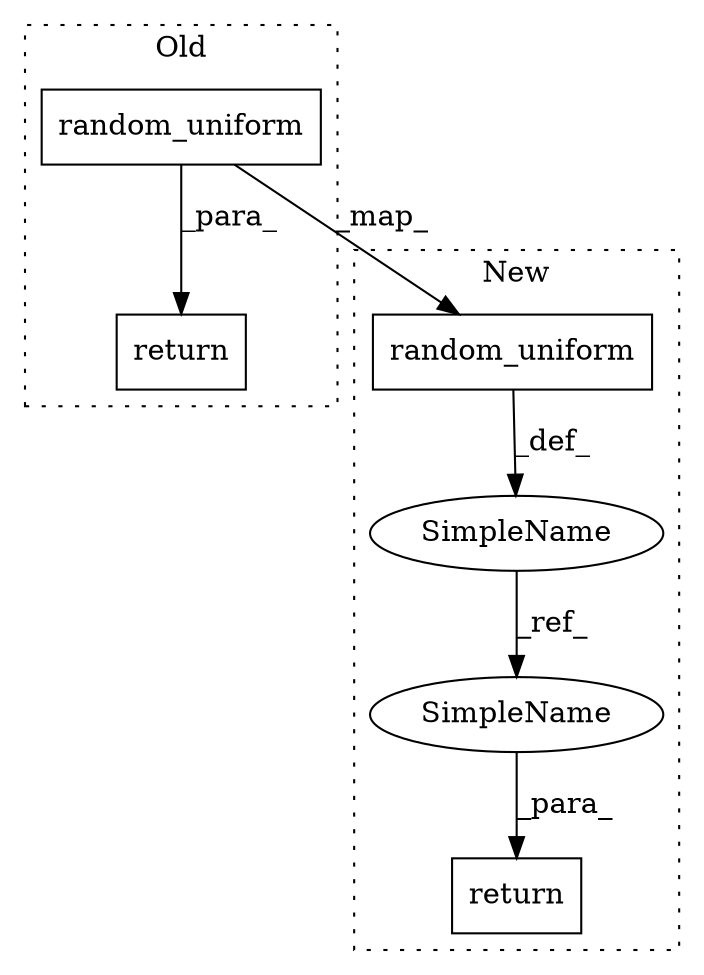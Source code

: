 digraph G {
subgraph cluster0 {
1 [label="random_uniform" a="32" s="1842,1893" l="15,-59" shape="box"];
5 [label="return" a="41" s="1827" l="7" shape="box"];
label = "Old";
style="dotted";
}
subgraph cluster1 {
2 [label="random_uniform" a="32" s="1939,1990" l="15,-59" shape="box"];
3 [label="SimpleName" a="42" s="1929" l="0" shape="ellipse"];
4 [label="return" a="41" s="2061" l="7" shape="box"];
6 [label="SimpleName" a="42" s="2068" l="0" shape="ellipse"];
label = "New";
style="dotted";
}
1 -> 2 [label="_map_"];
1 -> 5 [label="_para_"];
2 -> 3 [label="_def_"];
3 -> 6 [label="_ref_"];
6 -> 4 [label="_para_"];
}